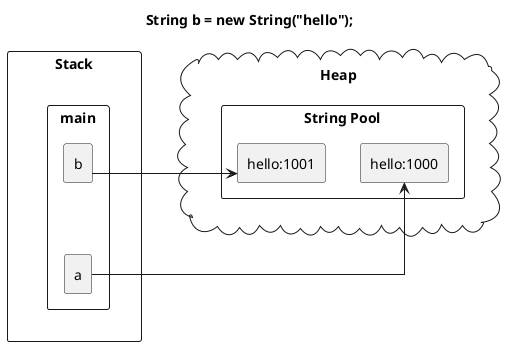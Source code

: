 @startuml
skinparam linetype ortho

title String b = new String("hello");

rectangle "Stack" {
	rectangle "main" {
		rectangle "b"
		rectangle "a"

		b -[hidden]d- a
	}
}

cloud "Heap" {
	rectangle "String Pool" {
		rectangle "hello:1000" as hello1000
		rectangle "hello:1001" as hello1001
	}
}

Stack -[hidden]r-Heap
a -r-> hello1000
b -u-> hello1001

@enduml